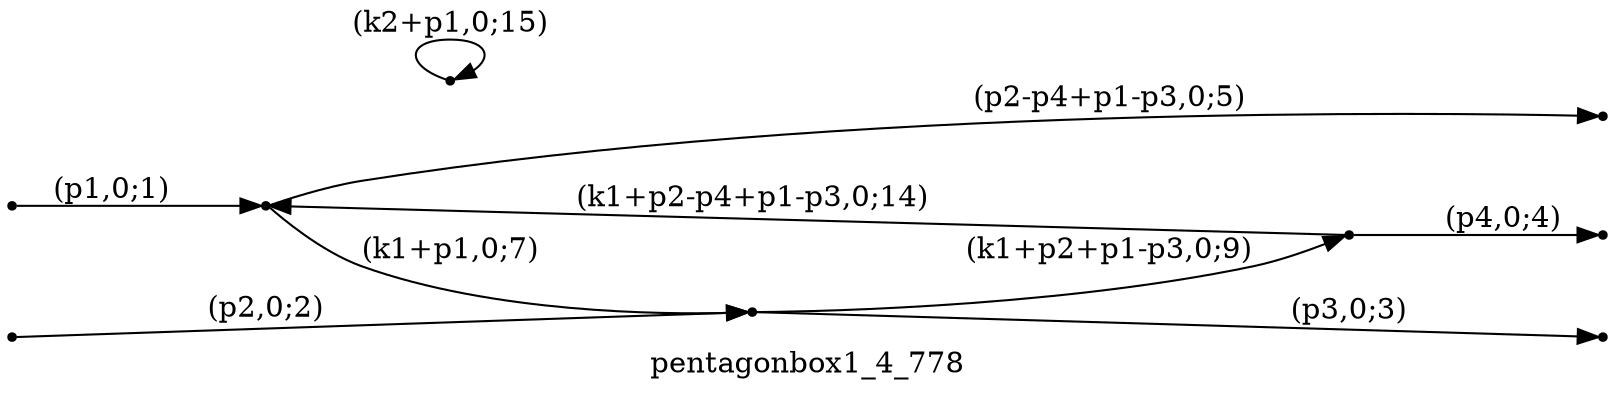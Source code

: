 digraph pentagonbox1_4_778 {
  label="pentagonbox1_4_778";
  rankdir="LR";
  subgraph edges {
    -1 -> 3 [label="(p1,0;1)"];
    -2 -> 1 [label="(p2,0;2)"];
    1 -> -3 [label="(p3,0;3)"];
    2 -> -4 [label="(p4,0;4)"];
    3 -> -5 [label="(p2-p4+p1-p3,0;5)"];
    3 -> 1 [label="(k1+p1,0;7)"];
    1 -> 2 [label="(k1+p2+p1-p3,0;9)"];
    2 -> 3 [label="(k1+p2-p4+p1-p3,0;14)"];
    4 -> 4 [label="(k2+p1,0;15)"];
  }
  subgraph incoming { rank="source"; -1; -2; }
  subgraph outgoing { rank="sink"; -3; -4; -5; }
-5 [shape=point];
-4 [shape=point];
-3 [shape=point];
-2 [shape=point];
-1 [shape=point];
1 [shape=point];
2 [shape=point];
3 [shape=point];
4 [shape=point];
}

